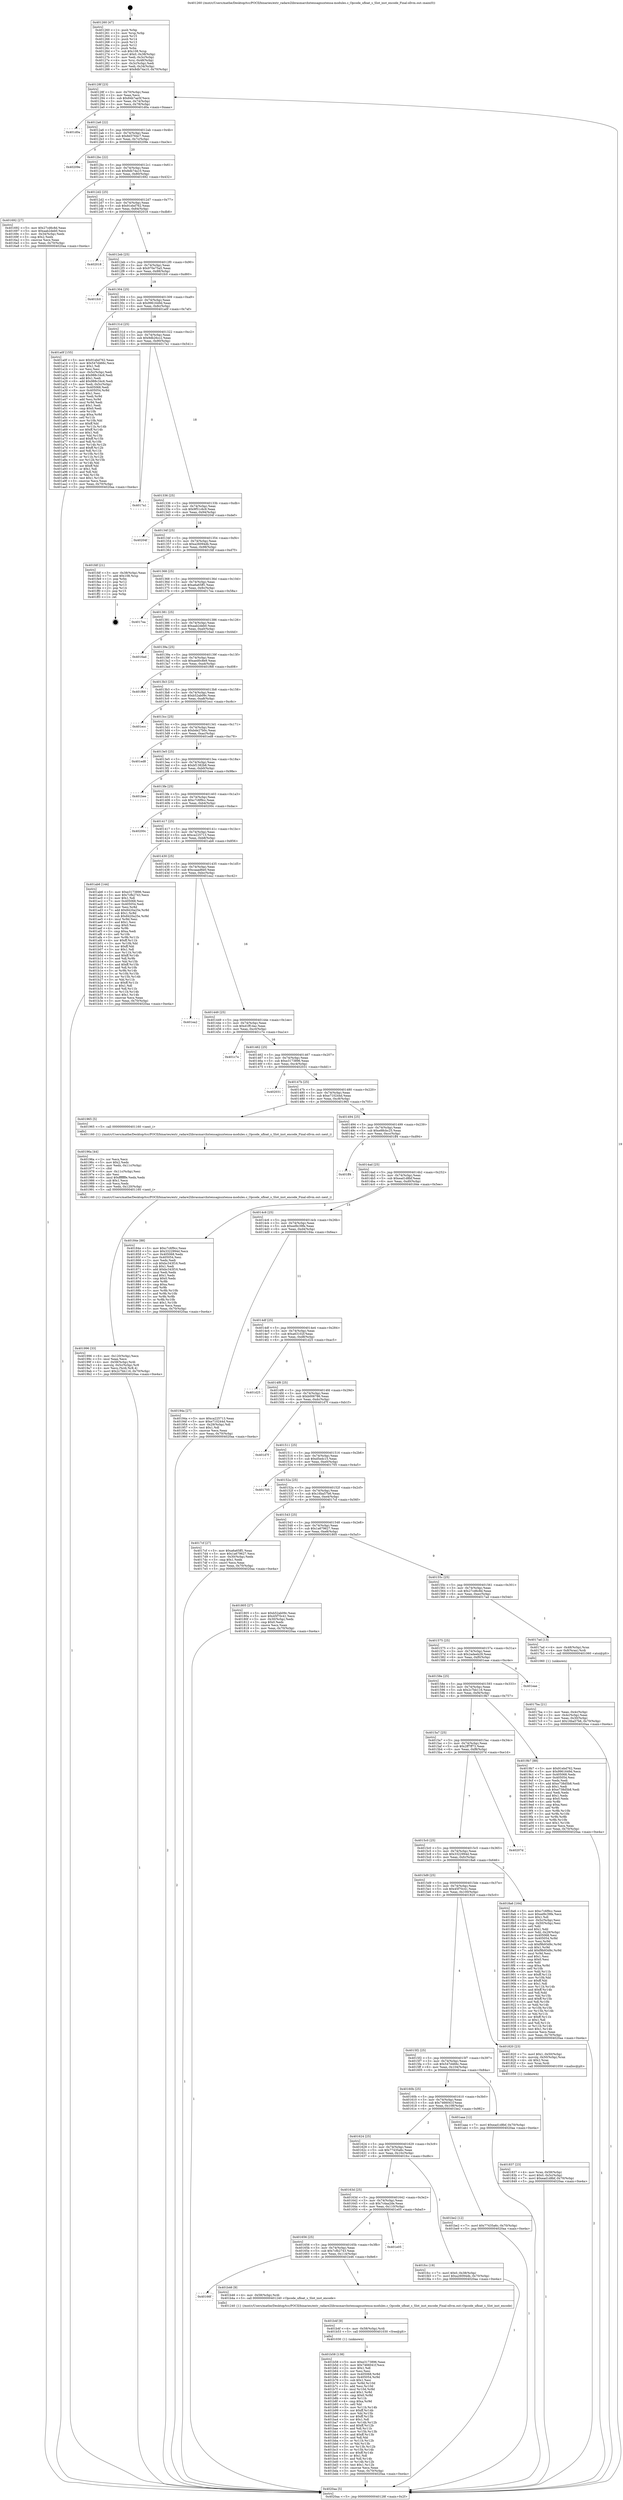 digraph "0x401260" {
  label = "0x401260 (/mnt/c/Users/mathe/Desktop/tcc/POCII/binaries/extr_radare2librasmarchxtensagnuxtensa-modules.c_Opcode_ufloat_s_Slot_inst_encode_Final-ollvm.out::main(0))"
  labelloc = "t"
  node[shape=record]

  Entry [label="",width=0.3,height=0.3,shape=circle,fillcolor=black,style=filled]
  "0x40128f" [label="{
     0x40128f [23]\l
     | [instrs]\l
     &nbsp;&nbsp;0x40128f \<+3\>: mov -0x70(%rbp),%eax\l
     &nbsp;&nbsp;0x401292 \<+2\>: mov %eax,%ecx\l
     &nbsp;&nbsp;0x401294 \<+6\>: sub $0x84b7ae5f,%ecx\l
     &nbsp;&nbsp;0x40129a \<+3\>: mov %eax,-0x74(%rbp)\l
     &nbsp;&nbsp;0x40129d \<+3\>: mov %ecx,-0x78(%rbp)\l
     &nbsp;&nbsp;0x4012a0 \<+6\>: je 0000000000401d0a \<main+0xaaa\>\l
  }"]
  "0x401d0a" [label="{
     0x401d0a\l
  }", style=dashed]
  "0x4012a6" [label="{
     0x4012a6 [22]\l
     | [instrs]\l
     &nbsp;&nbsp;0x4012a6 \<+5\>: jmp 00000000004012ab \<main+0x4b\>\l
     &nbsp;&nbsp;0x4012ab \<+3\>: mov -0x74(%rbp),%eax\l
     &nbsp;&nbsp;0x4012ae \<+5\>: sub $0x8d3764c7,%eax\l
     &nbsp;&nbsp;0x4012b3 \<+3\>: mov %eax,-0x7c(%rbp)\l
     &nbsp;&nbsp;0x4012b6 \<+6\>: je 000000000040209e \<main+0xe3e\>\l
  }"]
  Exit [label="",width=0.3,height=0.3,shape=circle,fillcolor=black,style=filled,peripheries=2]
  "0x40209e" [label="{
     0x40209e\l
  }", style=dashed]
  "0x4012bc" [label="{
     0x4012bc [22]\l
     | [instrs]\l
     &nbsp;&nbsp;0x4012bc \<+5\>: jmp 00000000004012c1 \<main+0x61\>\l
     &nbsp;&nbsp;0x4012c1 \<+3\>: mov -0x74(%rbp),%eax\l
     &nbsp;&nbsp;0x4012c4 \<+5\>: sub $0x8db74a10,%eax\l
     &nbsp;&nbsp;0x4012c9 \<+3\>: mov %eax,-0x80(%rbp)\l
     &nbsp;&nbsp;0x4012cc \<+6\>: je 0000000000401692 \<main+0x432\>\l
  }"]
  "0x401b58" [label="{
     0x401b58 [138]\l
     | [instrs]\l
     &nbsp;&nbsp;0x401b58 \<+5\>: mov $0xe3173896,%eax\l
     &nbsp;&nbsp;0x401b5d \<+5\>: mov $0x7466041f,%ecx\l
     &nbsp;&nbsp;0x401b62 \<+2\>: mov $0x1,%dl\l
     &nbsp;&nbsp;0x401b64 \<+2\>: xor %esi,%esi\l
     &nbsp;&nbsp;0x401b66 \<+8\>: mov 0x405068,%r8d\l
     &nbsp;&nbsp;0x401b6e \<+8\>: mov 0x405054,%r9d\l
     &nbsp;&nbsp;0x401b76 \<+3\>: sub $0x1,%esi\l
     &nbsp;&nbsp;0x401b79 \<+3\>: mov %r8d,%r10d\l
     &nbsp;&nbsp;0x401b7c \<+3\>: add %esi,%r10d\l
     &nbsp;&nbsp;0x401b7f \<+4\>: imul %r10d,%r8d\l
     &nbsp;&nbsp;0x401b83 \<+4\>: and $0x1,%r8d\l
     &nbsp;&nbsp;0x401b87 \<+4\>: cmp $0x0,%r8d\l
     &nbsp;&nbsp;0x401b8b \<+4\>: sete %r11b\l
     &nbsp;&nbsp;0x401b8f \<+4\>: cmp $0xa,%r9d\l
     &nbsp;&nbsp;0x401b93 \<+3\>: setl %bl\l
     &nbsp;&nbsp;0x401b96 \<+3\>: mov %r11b,%r14b\l
     &nbsp;&nbsp;0x401b99 \<+4\>: xor $0xff,%r14b\l
     &nbsp;&nbsp;0x401b9d \<+3\>: mov %bl,%r15b\l
     &nbsp;&nbsp;0x401ba0 \<+4\>: xor $0xff,%r15b\l
     &nbsp;&nbsp;0x401ba4 \<+3\>: xor $0x1,%dl\l
     &nbsp;&nbsp;0x401ba7 \<+3\>: mov %r14b,%r12b\l
     &nbsp;&nbsp;0x401baa \<+4\>: and $0xff,%r12b\l
     &nbsp;&nbsp;0x401bae \<+3\>: and %dl,%r11b\l
     &nbsp;&nbsp;0x401bb1 \<+3\>: mov %r15b,%r13b\l
     &nbsp;&nbsp;0x401bb4 \<+4\>: and $0xff,%r13b\l
     &nbsp;&nbsp;0x401bb8 \<+2\>: and %dl,%bl\l
     &nbsp;&nbsp;0x401bba \<+3\>: or %r11b,%r12b\l
     &nbsp;&nbsp;0x401bbd \<+3\>: or %bl,%r13b\l
     &nbsp;&nbsp;0x401bc0 \<+3\>: xor %r13b,%r12b\l
     &nbsp;&nbsp;0x401bc3 \<+3\>: or %r15b,%r14b\l
     &nbsp;&nbsp;0x401bc6 \<+4\>: xor $0xff,%r14b\l
     &nbsp;&nbsp;0x401bca \<+3\>: or $0x1,%dl\l
     &nbsp;&nbsp;0x401bcd \<+3\>: and %dl,%r14b\l
     &nbsp;&nbsp;0x401bd0 \<+3\>: or %r14b,%r12b\l
     &nbsp;&nbsp;0x401bd3 \<+4\>: test $0x1,%r12b\l
     &nbsp;&nbsp;0x401bd7 \<+3\>: cmovne %ecx,%eax\l
     &nbsp;&nbsp;0x401bda \<+3\>: mov %eax,-0x70(%rbp)\l
     &nbsp;&nbsp;0x401bdd \<+5\>: jmp 00000000004020aa \<main+0xe4a\>\l
  }"]
  "0x401692" [label="{
     0x401692 [27]\l
     | [instrs]\l
     &nbsp;&nbsp;0x401692 \<+5\>: mov $0x27cd6c8d,%eax\l
     &nbsp;&nbsp;0x401697 \<+5\>: mov $0xaab2deb0,%ecx\l
     &nbsp;&nbsp;0x40169c \<+3\>: mov -0x34(%rbp),%edx\l
     &nbsp;&nbsp;0x40169f \<+3\>: cmp $0x2,%edx\l
     &nbsp;&nbsp;0x4016a2 \<+3\>: cmovne %ecx,%eax\l
     &nbsp;&nbsp;0x4016a5 \<+3\>: mov %eax,-0x70(%rbp)\l
     &nbsp;&nbsp;0x4016a8 \<+5\>: jmp 00000000004020aa \<main+0xe4a\>\l
  }"]
  "0x4012d2" [label="{
     0x4012d2 [25]\l
     | [instrs]\l
     &nbsp;&nbsp;0x4012d2 \<+5\>: jmp 00000000004012d7 \<main+0x77\>\l
     &nbsp;&nbsp;0x4012d7 \<+3\>: mov -0x74(%rbp),%eax\l
     &nbsp;&nbsp;0x4012da \<+5\>: sub $0x91ebd762,%eax\l
     &nbsp;&nbsp;0x4012df \<+6\>: mov %eax,-0x84(%rbp)\l
     &nbsp;&nbsp;0x4012e5 \<+6\>: je 0000000000402018 \<main+0xdb8\>\l
  }"]
  "0x4020aa" [label="{
     0x4020aa [5]\l
     | [instrs]\l
     &nbsp;&nbsp;0x4020aa \<+5\>: jmp 000000000040128f \<main+0x2f\>\l
  }"]
  "0x401260" [label="{
     0x401260 [47]\l
     | [instrs]\l
     &nbsp;&nbsp;0x401260 \<+1\>: push %rbp\l
     &nbsp;&nbsp;0x401261 \<+3\>: mov %rsp,%rbp\l
     &nbsp;&nbsp;0x401264 \<+2\>: push %r15\l
     &nbsp;&nbsp;0x401266 \<+2\>: push %r14\l
     &nbsp;&nbsp;0x401268 \<+2\>: push %r13\l
     &nbsp;&nbsp;0x40126a \<+2\>: push %r12\l
     &nbsp;&nbsp;0x40126c \<+1\>: push %rbx\l
     &nbsp;&nbsp;0x40126d \<+7\>: sub $0x108,%rsp\l
     &nbsp;&nbsp;0x401274 \<+7\>: movl $0x0,-0x38(%rbp)\l
     &nbsp;&nbsp;0x40127b \<+3\>: mov %edi,-0x3c(%rbp)\l
     &nbsp;&nbsp;0x40127e \<+4\>: mov %rsi,-0x48(%rbp)\l
     &nbsp;&nbsp;0x401282 \<+3\>: mov -0x3c(%rbp),%edi\l
     &nbsp;&nbsp;0x401285 \<+3\>: mov %edi,-0x34(%rbp)\l
     &nbsp;&nbsp;0x401288 \<+7\>: movl $0x8db74a10,-0x70(%rbp)\l
  }"]
  "0x401b4f" [label="{
     0x401b4f [9]\l
     | [instrs]\l
     &nbsp;&nbsp;0x401b4f \<+4\>: mov -0x58(%rbp),%rdi\l
     &nbsp;&nbsp;0x401b53 \<+5\>: call 0000000000401030 \<free@plt\>\l
     | [calls]\l
     &nbsp;&nbsp;0x401030 \{1\} (unknown)\l
  }"]
  "0x402018" [label="{
     0x402018\l
  }", style=dashed]
  "0x4012eb" [label="{
     0x4012eb [25]\l
     | [instrs]\l
     &nbsp;&nbsp;0x4012eb \<+5\>: jmp 00000000004012f0 \<main+0x90\>\l
     &nbsp;&nbsp;0x4012f0 \<+3\>: mov -0x74(%rbp),%eax\l
     &nbsp;&nbsp;0x4012f3 \<+5\>: sub $0x970e75a5,%eax\l
     &nbsp;&nbsp;0x4012f8 \<+6\>: mov %eax,-0x88(%rbp)\l
     &nbsp;&nbsp;0x4012fe \<+6\>: je 0000000000401fc0 \<main+0xd60\>\l
  }"]
  "0x40166f" [label="{
     0x40166f\l
  }", style=dashed]
  "0x401fc0" [label="{
     0x401fc0\l
  }", style=dashed]
  "0x401304" [label="{
     0x401304 [25]\l
     | [instrs]\l
     &nbsp;&nbsp;0x401304 \<+5\>: jmp 0000000000401309 \<main+0xa9\>\l
     &nbsp;&nbsp;0x401309 \<+3\>: mov -0x74(%rbp),%eax\l
     &nbsp;&nbsp;0x40130c \<+5\>: sub $0x9961649d,%eax\l
     &nbsp;&nbsp;0x401311 \<+6\>: mov %eax,-0x8c(%rbp)\l
     &nbsp;&nbsp;0x401317 \<+6\>: je 0000000000401a0f \<main+0x7af\>\l
  }"]
  "0x401b46" [label="{
     0x401b46 [9]\l
     | [instrs]\l
     &nbsp;&nbsp;0x401b46 \<+4\>: mov -0x58(%rbp),%rdi\l
     &nbsp;&nbsp;0x401b4a \<+5\>: call 0000000000401240 \<Opcode_ufloat_s_Slot_inst_encode\>\l
     | [calls]\l
     &nbsp;&nbsp;0x401240 \{1\} (/mnt/c/Users/mathe/Desktop/tcc/POCII/binaries/extr_radare2librasmarchxtensagnuxtensa-modules.c_Opcode_ufloat_s_Slot_inst_encode_Final-ollvm.out::Opcode_ufloat_s_Slot_inst_encode)\l
  }"]
  "0x401a0f" [label="{
     0x401a0f [155]\l
     | [instrs]\l
     &nbsp;&nbsp;0x401a0f \<+5\>: mov $0x91ebd762,%eax\l
     &nbsp;&nbsp;0x401a14 \<+5\>: mov $0x547d466c,%ecx\l
     &nbsp;&nbsp;0x401a19 \<+2\>: mov $0x1,%dl\l
     &nbsp;&nbsp;0x401a1b \<+2\>: xor %esi,%esi\l
     &nbsp;&nbsp;0x401a1d \<+3\>: mov -0x5c(%rbp),%edi\l
     &nbsp;&nbsp;0x401a20 \<+6\>: sub $0x988c34c6,%edi\l
     &nbsp;&nbsp;0x401a26 \<+3\>: add $0x1,%edi\l
     &nbsp;&nbsp;0x401a29 \<+6\>: add $0x988c34c6,%edi\l
     &nbsp;&nbsp;0x401a2f \<+3\>: mov %edi,-0x5c(%rbp)\l
     &nbsp;&nbsp;0x401a32 \<+7\>: mov 0x405068,%edi\l
     &nbsp;&nbsp;0x401a39 \<+8\>: mov 0x405054,%r8d\l
     &nbsp;&nbsp;0x401a41 \<+3\>: sub $0x1,%esi\l
     &nbsp;&nbsp;0x401a44 \<+3\>: mov %edi,%r9d\l
     &nbsp;&nbsp;0x401a47 \<+3\>: add %esi,%r9d\l
     &nbsp;&nbsp;0x401a4a \<+4\>: imul %r9d,%edi\l
     &nbsp;&nbsp;0x401a4e \<+3\>: and $0x1,%edi\l
     &nbsp;&nbsp;0x401a51 \<+3\>: cmp $0x0,%edi\l
     &nbsp;&nbsp;0x401a54 \<+4\>: sete %r10b\l
     &nbsp;&nbsp;0x401a58 \<+4\>: cmp $0xa,%r8d\l
     &nbsp;&nbsp;0x401a5c \<+4\>: setl %r11b\l
     &nbsp;&nbsp;0x401a60 \<+3\>: mov %r10b,%bl\l
     &nbsp;&nbsp;0x401a63 \<+3\>: xor $0xff,%bl\l
     &nbsp;&nbsp;0x401a66 \<+3\>: mov %r11b,%r14b\l
     &nbsp;&nbsp;0x401a69 \<+4\>: xor $0xff,%r14b\l
     &nbsp;&nbsp;0x401a6d \<+3\>: xor $0x1,%dl\l
     &nbsp;&nbsp;0x401a70 \<+3\>: mov %bl,%r15b\l
     &nbsp;&nbsp;0x401a73 \<+4\>: and $0xff,%r15b\l
     &nbsp;&nbsp;0x401a77 \<+3\>: and %dl,%r10b\l
     &nbsp;&nbsp;0x401a7a \<+3\>: mov %r14b,%r12b\l
     &nbsp;&nbsp;0x401a7d \<+4\>: and $0xff,%r12b\l
     &nbsp;&nbsp;0x401a81 \<+3\>: and %dl,%r11b\l
     &nbsp;&nbsp;0x401a84 \<+3\>: or %r10b,%r15b\l
     &nbsp;&nbsp;0x401a87 \<+3\>: or %r11b,%r12b\l
     &nbsp;&nbsp;0x401a8a \<+3\>: xor %r12b,%r15b\l
     &nbsp;&nbsp;0x401a8d \<+3\>: or %r14b,%bl\l
     &nbsp;&nbsp;0x401a90 \<+3\>: xor $0xff,%bl\l
     &nbsp;&nbsp;0x401a93 \<+3\>: or $0x1,%dl\l
     &nbsp;&nbsp;0x401a96 \<+2\>: and %dl,%bl\l
     &nbsp;&nbsp;0x401a98 \<+3\>: or %bl,%r15b\l
     &nbsp;&nbsp;0x401a9b \<+4\>: test $0x1,%r15b\l
     &nbsp;&nbsp;0x401a9f \<+3\>: cmovne %ecx,%eax\l
     &nbsp;&nbsp;0x401aa2 \<+3\>: mov %eax,-0x70(%rbp)\l
     &nbsp;&nbsp;0x401aa5 \<+5\>: jmp 00000000004020aa \<main+0xe4a\>\l
  }"]
  "0x40131d" [label="{
     0x40131d [25]\l
     | [instrs]\l
     &nbsp;&nbsp;0x40131d \<+5\>: jmp 0000000000401322 \<main+0xc2\>\l
     &nbsp;&nbsp;0x401322 \<+3\>: mov -0x74(%rbp),%eax\l
     &nbsp;&nbsp;0x401325 \<+5\>: sub $0x9db26cc2,%eax\l
     &nbsp;&nbsp;0x40132a \<+6\>: mov %eax,-0x90(%rbp)\l
     &nbsp;&nbsp;0x401330 \<+6\>: je 00000000004017a1 \<main+0x541\>\l
  }"]
  "0x401656" [label="{
     0x401656 [25]\l
     | [instrs]\l
     &nbsp;&nbsp;0x401656 \<+5\>: jmp 000000000040165b \<main+0x3fb\>\l
     &nbsp;&nbsp;0x40165b \<+3\>: mov -0x74(%rbp),%eax\l
     &nbsp;&nbsp;0x40165e \<+5\>: sub $0x7cfb2743,%eax\l
     &nbsp;&nbsp;0x401663 \<+6\>: mov %eax,-0x114(%rbp)\l
     &nbsp;&nbsp;0x401669 \<+6\>: je 0000000000401b46 \<main+0x8e6\>\l
  }"]
  "0x4017a1" [label="{
     0x4017a1\l
  }", style=dashed]
  "0x401336" [label="{
     0x401336 [25]\l
     | [instrs]\l
     &nbsp;&nbsp;0x401336 \<+5\>: jmp 000000000040133b \<main+0xdb\>\l
     &nbsp;&nbsp;0x40133b \<+3\>: mov -0x74(%rbp),%eax\l
     &nbsp;&nbsp;0x40133e \<+5\>: sub $0x9f51c6c9,%eax\l
     &nbsp;&nbsp;0x401343 \<+6\>: mov %eax,-0x94(%rbp)\l
     &nbsp;&nbsp;0x401349 \<+6\>: je 000000000040204f \<main+0xdef\>\l
  }"]
  "0x401e05" [label="{
     0x401e05\l
  }", style=dashed]
  "0x40204f" [label="{
     0x40204f\l
  }", style=dashed]
  "0x40134f" [label="{
     0x40134f [25]\l
     | [instrs]\l
     &nbsp;&nbsp;0x40134f \<+5\>: jmp 0000000000401354 \<main+0xf4\>\l
     &nbsp;&nbsp;0x401354 \<+3\>: mov -0x74(%rbp),%eax\l
     &nbsp;&nbsp;0x401357 \<+5\>: sub $0xa26094db,%eax\l
     &nbsp;&nbsp;0x40135c \<+6\>: mov %eax,-0x98(%rbp)\l
     &nbsp;&nbsp;0x401362 \<+6\>: je 0000000000401fdf \<main+0xd7f\>\l
  }"]
  "0x40163d" [label="{
     0x40163d [25]\l
     | [instrs]\l
     &nbsp;&nbsp;0x40163d \<+5\>: jmp 0000000000401642 \<main+0x3e2\>\l
     &nbsp;&nbsp;0x401642 \<+3\>: mov -0x74(%rbp),%eax\l
     &nbsp;&nbsp;0x401645 \<+5\>: sub $0x7c4aa2de,%eax\l
     &nbsp;&nbsp;0x40164a \<+6\>: mov %eax,-0x110(%rbp)\l
     &nbsp;&nbsp;0x401650 \<+6\>: je 0000000000401e05 \<main+0xba5\>\l
  }"]
  "0x401fdf" [label="{
     0x401fdf [21]\l
     | [instrs]\l
     &nbsp;&nbsp;0x401fdf \<+3\>: mov -0x38(%rbp),%eax\l
     &nbsp;&nbsp;0x401fe2 \<+7\>: add $0x108,%rsp\l
     &nbsp;&nbsp;0x401fe9 \<+1\>: pop %rbx\l
     &nbsp;&nbsp;0x401fea \<+2\>: pop %r12\l
     &nbsp;&nbsp;0x401fec \<+2\>: pop %r13\l
     &nbsp;&nbsp;0x401fee \<+2\>: pop %r14\l
     &nbsp;&nbsp;0x401ff0 \<+2\>: pop %r15\l
     &nbsp;&nbsp;0x401ff2 \<+1\>: pop %rbp\l
     &nbsp;&nbsp;0x401ff3 \<+1\>: ret\l
  }"]
  "0x401368" [label="{
     0x401368 [25]\l
     | [instrs]\l
     &nbsp;&nbsp;0x401368 \<+5\>: jmp 000000000040136d \<main+0x10d\>\l
     &nbsp;&nbsp;0x40136d \<+3\>: mov -0x74(%rbp),%eax\l
     &nbsp;&nbsp;0x401370 \<+5\>: sub $0xa6a65ff1,%eax\l
     &nbsp;&nbsp;0x401375 \<+6\>: mov %eax,-0x9c(%rbp)\l
     &nbsp;&nbsp;0x40137b \<+6\>: je 00000000004017ea \<main+0x58a\>\l
  }"]
  "0x401fcc" [label="{
     0x401fcc [19]\l
     | [instrs]\l
     &nbsp;&nbsp;0x401fcc \<+7\>: movl $0x0,-0x38(%rbp)\l
     &nbsp;&nbsp;0x401fd3 \<+7\>: movl $0xa26094db,-0x70(%rbp)\l
     &nbsp;&nbsp;0x401fda \<+5\>: jmp 00000000004020aa \<main+0xe4a\>\l
  }"]
  "0x4017ea" [label="{
     0x4017ea\l
  }", style=dashed]
  "0x401381" [label="{
     0x401381 [25]\l
     | [instrs]\l
     &nbsp;&nbsp;0x401381 \<+5\>: jmp 0000000000401386 \<main+0x126\>\l
     &nbsp;&nbsp;0x401386 \<+3\>: mov -0x74(%rbp),%eax\l
     &nbsp;&nbsp;0x401389 \<+5\>: sub $0xaab2deb0,%eax\l
     &nbsp;&nbsp;0x40138e \<+6\>: mov %eax,-0xa0(%rbp)\l
     &nbsp;&nbsp;0x401394 \<+6\>: je 00000000004016ad \<main+0x44d\>\l
  }"]
  "0x401624" [label="{
     0x401624 [25]\l
     | [instrs]\l
     &nbsp;&nbsp;0x401624 \<+5\>: jmp 0000000000401629 \<main+0x3c9\>\l
     &nbsp;&nbsp;0x401629 \<+3\>: mov -0x74(%rbp),%eax\l
     &nbsp;&nbsp;0x40162c \<+5\>: sub $0x77435a6c,%eax\l
     &nbsp;&nbsp;0x401631 \<+6\>: mov %eax,-0x10c(%rbp)\l
     &nbsp;&nbsp;0x401637 \<+6\>: je 0000000000401fcc \<main+0xd6c\>\l
  }"]
  "0x4016ad" [label="{
     0x4016ad\l
  }", style=dashed]
  "0x40139a" [label="{
     0x40139a [25]\l
     | [instrs]\l
     &nbsp;&nbsp;0x40139a \<+5\>: jmp 000000000040139f \<main+0x13f\>\l
     &nbsp;&nbsp;0x40139f \<+3\>: mov -0x74(%rbp),%eax\l
     &nbsp;&nbsp;0x4013a2 \<+5\>: sub $0xaed0c8e9,%eax\l
     &nbsp;&nbsp;0x4013a7 \<+6\>: mov %eax,-0xa4(%rbp)\l
     &nbsp;&nbsp;0x4013ad \<+6\>: je 0000000000401f68 \<main+0xd08\>\l
  }"]
  "0x401be2" [label="{
     0x401be2 [12]\l
     | [instrs]\l
     &nbsp;&nbsp;0x401be2 \<+7\>: movl $0x77435a6c,-0x70(%rbp)\l
     &nbsp;&nbsp;0x401be9 \<+5\>: jmp 00000000004020aa \<main+0xe4a\>\l
  }"]
  "0x401f68" [label="{
     0x401f68\l
  }", style=dashed]
  "0x4013b3" [label="{
     0x4013b3 [25]\l
     | [instrs]\l
     &nbsp;&nbsp;0x4013b3 \<+5\>: jmp 00000000004013b8 \<main+0x158\>\l
     &nbsp;&nbsp;0x4013b8 \<+3\>: mov -0x74(%rbp),%eax\l
     &nbsp;&nbsp;0x4013bb \<+5\>: sub $0xb52ab09c,%eax\l
     &nbsp;&nbsp;0x4013c0 \<+6\>: mov %eax,-0xa8(%rbp)\l
     &nbsp;&nbsp;0x4013c6 \<+6\>: je 0000000000401ecc \<main+0xc6c\>\l
  }"]
  "0x40160b" [label="{
     0x40160b [25]\l
     | [instrs]\l
     &nbsp;&nbsp;0x40160b \<+5\>: jmp 0000000000401610 \<main+0x3b0\>\l
     &nbsp;&nbsp;0x401610 \<+3\>: mov -0x74(%rbp),%eax\l
     &nbsp;&nbsp;0x401613 \<+5\>: sub $0x7466041f,%eax\l
     &nbsp;&nbsp;0x401618 \<+6\>: mov %eax,-0x108(%rbp)\l
     &nbsp;&nbsp;0x40161e \<+6\>: je 0000000000401be2 \<main+0x982\>\l
  }"]
  "0x401ecc" [label="{
     0x401ecc\l
  }", style=dashed]
  "0x4013cc" [label="{
     0x4013cc [25]\l
     | [instrs]\l
     &nbsp;&nbsp;0x4013cc \<+5\>: jmp 00000000004013d1 \<main+0x171\>\l
     &nbsp;&nbsp;0x4013d1 \<+3\>: mov -0x74(%rbp),%eax\l
     &nbsp;&nbsp;0x4013d4 \<+5\>: sub $0xbde27b0c,%eax\l
     &nbsp;&nbsp;0x4013d9 \<+6\>: mov %eax,-0xac(%rbp)\l
     &nbsp;&nbsp;0x4013df \<+6\>: je 0000000000401ed8 \<main+0xc78\>\l
  }"]
  "0x401aaa" [label="{
     0x401aaa [12]\l
     | [instrs]\l
     &nbsp;&nbsp;0x401aaa \<+7\>: movl $0xead1d8bf,-0x70(%rbp)\l
     &nbsp;&nbsp;0x401ab1 \<+5\>: jmp 00000000004020aa \<main+0xe4a\>\l
  }"]
  "0x401ed8" [label="{
     0x401ed8\l
  }", style=dashed]
  "0x4013e5" [label="{
     0x4013e5 [25]\l
     | [instrs]\l
     &nbsp;&nbsp;0x4013e5 \<+5\>: jmp 00000000004013ea \<main+0x18a\>\l
     &nbsp;&nbsp;0x4013ea \<+3\>: mov -0x74(%rbp),%eax\l
     &nbsp;&nbsp;0x4013ed \<+5\>: sub $0xbf1382b8,%eax\l
     &nbsp;&nbsp;0x4013f2 \<+6\>: mov %eax,-0xb0(%rbp)\l
     &nbsp;&nbsp;0x4013f8 \<+6\>: je 0000000000401bee \<main+0x98e\>\l
  }"]
  "0x401996" [label="{
     0x401996 [33]\l
     | [instrs]\l
     &nbsp;&nbsp;0x401996 \<+6\>: mov -0x120(%rbp),%ecx\l
     &nbsp;&nbsp;0x40199c \<+3\>: imul %eax,%ecx\l
     &nbsp;&nbsp;0x40199f \<+4\>: mov -0x58(%rbp),%rdi\l
     &nbsp;&nbsp;0x4019a3 \<+4\>: movslq -0x5c(%rbp),%r8\l
     &nbsp;&nbsp;0x4019a7 \<+4\>: mov %ecx,(%rdi,%r8,4)\l
     &nbsp;&nbsp;0x4019ab \<+7\>: movl $0x2c7bb116,-0x70(%rbp)\l
     &nbsp;&nbsp;0x4019b2 \<+5\>: jmp 00000000004020aa \<main+0xe4a\>\l
  }"]
  "0x401bee" [label="{
     0x401bee\l
  }", style=dashed]
  "0x4013fe" [label="{
     0x4013fe [25]\l
     | [instrs]\l
     &nbsp;&nbsp;0x4013fe \<+5\>: jmp 0000000000401403 \<main+0x1a3\>\l
     &nbsp;&nbsp;0x401403 \<+3\>: mov -0x74(%rbp),%eax\l
     &nbsp;&nbsp;0x401406 \<+5\>: sub $0xc7c6f9cc,%eax\l
     &nbsp;&nbsp;0x40140b \<+6\>: mov %eax,-0xb4(%rbp)\l
     &nbsp;&nbsp;0x401411 \<+6\>: je 000000000040200c \<main+0xdac\>\l
  }"]
  "0x40196a" [label="{
     0x40196a [44]\l
     | [instrs]\l
     &nbsp;&nbsp;0x40196a \<+2\>: xor %ecx,%ecx\l
     &nbsp;&nbsp;0x40196c \<+5\>: mov $0x2,%edx\l
     &nbsp;&nbsp;0x401971 \<+6\>: mov %edx,-0x11c(%rbp)\l
     &nbsp;&nbsp;0x401977 \<+1\>: cltd\l
     &nbsp;&nbsp;0x401978 \<+6\>: mov -0x11c(%rbp),%esi\l
     &nbsp;&nbsp;0x40197e \<+2\>: idiv %esi\l
     &nbsp;&nbsp;0x401980 \<+6\>: imul $0xfffffffe,%edx,%edx\l
     &nbsp;&nbsp;0x401986 \<+3\>: sub $0x1,%ecx\l
     &nbsp;&nbsp;0x401989 \<+2\>: sub %ecx,%edx\l
     &nbsp;&nbsp;0x40198b \<+6\>: mov %edx,-0x120(%rbp)\l
     &nbsp;&nbsp;0x401991 \<+5\>: call 0000000000401160 \<next_i\>\l
     | [calls]\l
     &nbsp;&nbsp;0x401160 \{1\} (/mnt/c/Users/mathe/Desktop/tcc/POCII/binaries/extr_radare2librasmarchxtensagnuxtensa-modules.c_Opcode_ufloat_s_Slot_inst_encode_Final-ollvm.out::next_i)\l
  }"]
  "0x40200c" [label="{
     0x40200c\l
  }", style=dashed]
  "0x401417" [label="{
     0x401417 [25]\l
     | [instrs]\l
     &nbsp;&nbsp;0x401417 \<+5\>: jmp 000000000040141c \<main+0x1bc\>\l
     &nbsp;&nbsp;0x40141c \<+3\>: mov -0x74(%rbp),%eax\l
     &nbsp;&nbsp;0x40141f \<+5\>: sub $0xca225713,%eax\l
     &nbsp;&nbsp;0x401424 \<+6\>: mov %eax,-0xb8(%rbp)\l
     &nbsp;&nbsp;0x40142a \<+6\>: je 0000000000401ab6 \<main+0x856\>\l
  }"]
  "0x401837" [label="{
     0x401837 [23]\l
     | [instrs]\l
     &nbsp;&nbsp;0x401837 \<+4\>: mov %rax,-0x58(%rbp)\l
     &nbsp;&nbsp;0x40183b \<+7\>: movl $0x0,-0x5c(%rbp)\l
     &nbsp;&nbsp;0x401842 \<+7\>: movl $0xead1d8bf,-0x70(%rbp)\l
     &nbsp;&nbsp;0x401849 \<+5\>: jmp 00000000004020aa \<main+0xe4a\>\l
  }"]
  "0x401ab6" [label="{
     0x401ab6 [144]\l
     | [instrs]\l
     &nbsp;&nbsp;0x401ab6 \<+5\>: mov $0xe3173896,%eax\l
     &nbsp;&nbsp;0x401abb \<+5\>: mov $0x7cfb2743,%ecx\l
     &nbsp;&nbsp;0x401ac0 \<+2\>: mov $0x1,%dl\l
     &nbsp;&nbsp;0x401ac2 \<+7\>: mov 0x405068,%esi\l
     &nbsp;&nbsp;0x401ac9 \<+7\>: mov 0x405054,%edi\l
     &nbsp;&nbsp;0x401ad0 \<+3\>: mov %esi,%r8d\l
     &nbsp;&nbsp;0x401ad3 \<+7\>: add $0x8420a25e,%r8d\l
     &nbsp;&nbsp;0x401ada \<+4\>: sub $0x1,%r8d\l
     &nbsp;&nbsp;0x401ade \<+7\>: sub $0x8420a25e,%r8d\l
     &nbsp;&nbsp;0x401ae5 \<+4\>: imul %r8d,%esi\l
     &nbsp;&nbsp;0x401ae9 \<+3\>: and $0x1,%esi\l
     &nbsp;&nbsp;0x401aec \<+3\>: cmp $0x0,%esi\l
     &nbsp;&nbsp;0x401aef \<+4\>: sete %r9b\l
     &nbsp;&nbsp;0x401af3 \<+3\>: cmp $0xa,%edi\l
     &nbsp;&nbsp;0x401af6 \<+4\>: setl %r10b\l
     &nbsp;&nbsp;0x401afa \<+3\>: mov %r9b,%r11b\l
     &nbsp;&nbsp;0x401afd \<+4\>: xor $0xff,%r11b\l
     &nbsp;&nbsp;0x401b01 \<+3\>: mov %r10b,%bl\l
     &nbsp;&nbsp;0x401b04 \<+3\>: xor $0xff,%bl\l
     &nbsp;&nbsp;0x401b07 \<+3\>: xor $0x1,%dl\l
     &nbsp;&nbsp;0x401b0a \<+3\>: mov %r11b,%r14b\l
     &nbsp;&nbsp;0x401b0d \<+4\>: and $0xff,%r14b\l
     &nbsp;&nbsp;0x401b11 \<+3\>: and %dl,%r9b\l
     &nbsp;&nbsp;0x401b14 \<+3\>: mov %bl,%r15b\l
     &nbsp;&nbsp;0x401b17 \<+4\>: and $0xff,%r15b\l
     &nbsp;&nbsp;0x401b1b \<+3\>: and %dl,%r10b\l
     &nbsp;&nbsp;0x401b1e \<+3\>: or %r9b,%r14b\l
     &nbsp;&nbsp;0x401b21 \<+3\>: or %r10b,%r15b\l
     &nbsp;&nbsp;0x401b24 \<+3\>: xor %r15b,%r14b\l
     &nbsp;&nbsp;0x401b27 \<+3\>: or %bl,%r11b\l
     &nbsp;&nbsp;0x401b2a \<+4\>: xor $0xff,%r11b\l
     &nbsp;&nbsp;0x401b2e \<+3\>: or $0x1,%dl\l
     &nbsp;&nbsp;0x401b31 \<+3\>: and %dl,%r11b\l
     &nbsp;&nbsp;0x401b34 \<+3\>: or %r11b,%r14b\l
     &nbsp;&nbsp;0x401b37 \<+4\>: test $0x1,%r14b\l
     &nbsp;&nbsp;0x401b3b \<+3\>: cmovne %ecx,%eax\l
     &nbsp;&nbsp;0x401b3e \<+3\>: mov %eax,-0x70(%rbp)\l
     &nbsp;&nbsp;0x401b41 \<+5\>: jmp 00000000004020aa \<main+0xe4a\>\l
  }"]
  "0x401430" [label="{
     0x401430 [25]\l
     | [instrs]\l
     &nbsp;&nbsp;0x401430 \<+5\>: jmp 0000000000401435 \<main+0x1d5\>\l
     &nbsp;&nbsp;0x401435 \<+3\>: mov -0x74(%rbp),%eax\l
     &nbsp;&nbsp;0x401438 \<+5\>: sub $0xcaaad6e0,%eax\l
     &nbsp;&nbsp;0x40143d \<+6\>: mov %eax,-0xbc(%rbp)\l
     &nbsp;&nbsp;0x401443 \<+6\>: je 0000000000401ea2 \<main+0xc42\>\l
  }"]
  "0x4015f2" [label="{
     0x4015f2 [25]\l
     | [instrs]\l
     &nbsp;&nbsp;0x4015f2 \<+5\>: jmp 00000000004015f7 \<main+0x397\>\l
     &nbsp;&nbsp;0x4015f7 \<+3\>: mov -0x74(%rbp),%eax\l
     &nbsp;&nbsp;0x4015fa \<+5\>: sub $0x547d466c,%eax\l
     &nbsp;&nbsp;0x4015ff \<+6\>: mov %eax,-0x104(%rbp)\l
     &nbsp;&nbsp;0x401605 \<+6\>: je 0000000000401aaa \<main+0x84a\>\l
  }"]
  "0x401ea2" [label="{
     0x401ea2\l
  }", style=dashed]
  "0x401449" [label="{
     0x401449 [25]\l
     | [instrs]\l
     &nbsp;&nbsp;0x401449 \<+5\>: jmp 000000000040144e \<main+0x1ee\>\l
     &nbsp;&nbsp;0x40144e \<+3\>: mov -0x74(%rbp),%eax\l
     &nbsp;&nbsp;0x401451 \<+5\>: sub $0xd1ff14ac,%eax\l
     &nbsp;&nbsp;0x401456 \<+6\>: mov %eax,-0xc0(%rbp)\l
     &nbsp;&nbsp;0x40145c \<+6\>: je 0000000000401c7e \<main+0xa1e\>\l
  }"]
  "0x401820" [label="{
     0x401820 [23]\l
     | [instrs]\l
     &nbsp;&nbsp;0x401820 \<+7\>: movl $0x1,-0x50(%rbp)\l
     &nbsp;&nbsp;0x401827 \<+4\>: movslq -0x50(%rbp),%rax\l
     &nbsp;&nbsp;0x40182b \<+4\>: shl $0x2,%rax\l
     &nbsp;&nbsp;0x40182f \<+3\>: mov %rax,%rdi\l
     &nbsp;&nbsp;0x401832 \<+5\>: call 0000000000401050 \<malloc@plt\>\l
     | [calls]\l
     &nbsp;&nbsp;0x401050 \{1\} (unknown)\l
  }"]
  "0x401c7e" [label="{
     0x401c7e\l
  }", style=dashed]
  "0x401462" [label="{
     0x401462 [25]\l
     | [instrs]\l
     &nbsp;&nbsp;0x401462 \<+5\>: jmp 0000000000401467 \<main+0x207\>\l
     &nbsp;&nbsp;0x401467 \<+3\>: mov -0x74(%rbp),%eax\l
     &nbsp;&nbsp;0x40146a \<+5\>: sub $0xe3173896,%eax\l
     &nbsp;&nbsp;0x40146f \<+6\>: mov %eax,-0xc4(%rbp)\l
     &nbsp;&nbsp;0x401475 \<+6\>: je 0000000000402031 \<main+0xdd1\>\l
  }"]
  "0x4015d9" [label="{
     0x4015d9 [25]\l
     | [instrs]\l
     &nbsp;&nbsp;0x4015d9 \<+5\>: jmp 00000000004015de \<main+0x37e\>\l
     &nbsp;&nbsp;0x4015de \<+3\>: mov -0x74(%rbp),%eax\l
     &nbsp;&nbsp;0x4015e1 \<+5\>: sub $0x45f70c41,%eax\l
     &nbsp;&nbsp;0x4015e6 \<+6\>: mov %eax,-0x100(%rbp)\l
     &nbsp;&nbsp;0x4015ec \<+6\>: je 0000000000401820 \<main+0x5c0\>\l
  }"]
  "0x402031" [label="{
     0x402031\l
  }", style=dashed]
  "0x40147b" [label="{
     0x40147b [25]\l
     | [instrs]\l
     &nbsp;&nbsp;0x40147b \<+5\>: jmp 0000000000401480 \<main+0x220\>\l
     &nbsp;&nbsp;0x401480 \<+3\>: mov -0x74(%rbp),%eax\l
     &nbsp;&nbsp;0x401483 \<+5\>: sub $0xe710244d,%eax\l
     &nbsp;&nbsp;0x401488 \<+6\>: mov %eax,-0xc8(%rbp)\l
     &nbsp;&nbsp;0x40148e \<+6\>: je 0000000000401965 \<main+0x705\>\l
  }"]
  "0x4018a6" [label="{
     0x4018a6 [164]\l
     | [instrs]\l
     &nbsp;&nbsp;0x4018a6 \<+5\>: mov $0xc7c6f9cc,%eax\l
     &nbsp;&nbsp;0x4018ab \<+5\>: mov $0xed9c39fe,%ecx\l
     &nbsp;&nbsp;0x4018b0 \<+2\>: mov $0x1,%dl\l
     &nbsp;&nbsp;0x4018b2 \<+3\>: mov -0x5c(%rbp),%esi\l
     &nbsp;&nbsp;0x4018b5 \<+3\>: cmp -0x50(%rbp),%esi\l
     &nbsp;&nbsp;0x4018b8 \<+4\>: setl %dil\l
     &nbsp;&nbsp;0x4018bc \<+4\>: and $0x1,%dil\l
     &nbsp;&nbsp;0x4018c0 \<+4\>: mov %dil,-0x29(%rbp)\l
     &nbsp;&nbsp;0x4018c4 \<+7\>: mov 0x405068,%esi\l
     &nbsp;&nbsp;0x4018cb \<+8\>: mov 0x405054,%r8d\l
     &nbsp;&nbsp;0x4018d3 \<+3\>: mov %esi,%r9d\l
     &nbsp;&nbsp;0x4018d6 \<+7\>: sub $0xf9b93d9c,%r9d\l
     &nbsp;&nbsp;0x4018dd \<+4\>: sub $0x1,%r9d\l
     &nbsp;&nbsp;0x4018e1 \<+7\>: add $0xf9b93d9c,%r9d\l
     &nbsp;&nbsp;0x4018e8 \<+4\>: imul %r9d,%esi\l
     &nbsp;&nbsp;0x4018ec \<+3\>: and $0x1,%esi\l
     &nbsp;&nbsp;0x4018ef \<+3\>: cmp $0x0,%esi\l
     &nbsp;&nbsp;0x4018f2 \<+4\>: sete %dil\l
     &nbsp;&nbsp;0x4018f6 \<+4\>: cmp $0xa,%r8d\l
     &nbsp;&nbsp;0x4018fa \<+4\>: setl %r10b\l
     &nbsp;&nbsp;0x4018fe \<+3\>: mov %dil,%r11b\l
     &nbsp;&nbsp;0x401901 \<+4\>: xor $0xff,%r11b\l
     &nbsp;&nbsp;0x401905 \<+3\>: mov %r10b,%bl\l
     &nbsp;&nbsp;0x401908 \<+3\>: xor $0xff,%bl\l
     &nbsp;&nbsp;0x40190b \<+3\>: xor $0x1,%dl\l
     &nbsp;&nbsp;0x40190e \<+3\>: mov %r11b,%r14b\l
     &nbsp;&nbsp;0x401911 \<+4\>: and $0xff,%r14b\l
     &nbsp;&nbsp;0x401915 \<+3\>: and %dl,%dil\l
     &nbsp;&nbsp;0x401918 \<+3\>: mov %bl,%r15b\l
     &nbsp;&nbsp;0x40191b \<+4\>: and $0xff,%r15b\l
     &nbsp;&nbsp;0x40191f \<+3\>: and %dl,%r10b\l
     &nbsp;&nbsp;0x401922 \<+3\>: or %dil,%r14b\l
     &nbsp;&nbsp;0x401925 \<+3\>: or %r10b,%r15b\l
     &nbsp;&nbsp;0x401928 \<+3\>: xor %r15b,%r14b\l
     &nbsp;&nbsp;0x40192b \<+3\>: or %bl,%r11b\l
     &nbsp;&nbsp;0x40192e \<+4\>: xor $0xff,%r11b\l
     &nbsp;&nbsp;0x401932 \<+3\>: or $0x1,%dl\l
     &nbsp;&nbsp;0x401935 \<+3\>: and %dl,%r11b\l
     &nbsp;&nbsp;0x401938 \<+3\>: or %r11b,%r14b\l
     &nbsp;&nbsp;0x40193b \<+4\>: test $0x1,%r14b\l
     &nbsp;&nbsp;0x40193f \<+3\>: cmovne %ecx,%eax\l
     &nbsp;&nbsp;0x401942 \<+3\>: mov %eax,-0x70(%rbp)\l
     &nbsp;&nbsp;0x401945 \<+5\>: jmp 00000000004020aa \<main+0xe4a\>\l
  }"]
  "0x401965" [label="{
     0x401965 [5]\l
     | [instrs]\l
     &nbsp;&nbsp;0x401965 \<+5\>: call 0000000000401160 \<next_i\>\l
     | [calls]\l
     &nbsp;&nbsp;0x401160 \{1\} (/mnt/c/Users/mathe/Desktop/tcc/POCII/binaries/extr_radare2librasmarchxtensagnuxtensa-modules.c_Opcode_ufloat_s_Slot_inst_encode_Final-ollvm.out::next_i)\l
  }"]
  "0x401494" [label="{
     0x401494 [25]\l
     | [instrs]\l
     &nbsp;&nbsp;0x401494 \<+5\>: jmp 0000000000401499 \<main+0x239\>\l
     &nbsp;&nbsp;0x401499 \<+3\>: mov -0x74(%rbp),%eax\l
     &nbsp;&nbsp;0x40149c \<+5\>: sub $0xe88cbc25,%eax\l
     &nbsp;&nbsp;0x4014a1 \<+6\>: mov %eax,-0xcc(%rbp)\l
     &nbsp;&nbsp;0x4014a7 \<+6\>: je 0000000000401ff4 \<main+0xd94\>\l
  }"]
  "0x4015c0" [label="{
     0x4015c0 [25]\l
     | [instrs]\l
     &nbsp;&nbsp;0x4015c0 \<+5\>: jmp 00000000004015c5 \<main+0x365\>\l
     &nbsp;&nbsp;0x4015c5 \<+3\>: mov -0x74(%rbp),%eax\l
     &nbsp;&nbsp;0x4015c8 \<+5\>: sub $0x3322994d,%eax\l
     &nbsp;&nbsp;0x4015cd \<+6\>: mov %eax,-0xfc(%rbp)\l
     &nbsp;&nbsp;0x4015d3 \<+6\>: je 00000000004018a6 \<main+0x646\>\l
  }"]
  "0x401ff4" [label="{
     0x401ff4\l
  }", style=dashed]
  "0x4014ad" [label="{
     0x4014ad [25]\l
     | [instrs]\l
     &nbsp;&nbsp;0x4014ad \<+5\>: jmp 00000000004014b2 \<main+0x252\>\l
     &nbsp;&nbsp;0x4014b2 \<+3\>: mov -0x74(%rbp),%eax\l
     &nbsp;&nbsp;0x4014b5 \<+5\>: sub $0xead1d8bf,%eax\l
     &nbsp;&nbsp;0x4014ba \<+6\>: mov %eax,-0xd0(%rbp)\l
     &nbsp;&nbsp;0x4014c0 \<+6\>: je 000000000040184e \<main+0x5ee\>\l
  }"]
  "0x40207d" [label="{
     0x40207d\l
  }", style=dashed]
  "0x40184e" [label="{
     0x40184e [88]\l
     | [instrs]\l
     &nbsp;&nbsp;0x40184e \<+5\>: mov $0xc7c6f9cc,%eax\l
     &nbsp;&nbsp;0x401853 \<+5\>: mov $0x3322994d,%ecx\l
     &nbsp;&nbsp;0x401858 \<+7\>: mov 0x405068,%edx\l
     &nbsp;&nbsp;0x40185f \<+7\>: mov 0x405054,%esi\l
     &nbsp;&nbsp;0x401866 \<+2\>: mov %edx,%edi\l
     &nbsp;&nbsp;0x401868 \<+6\>: sub $0xbc343f16,%edi\l
     &nbsp;&nbsp;0x40186e \<+3\>: sub $0x1,%edi\l
     &nbsp;&nbsp;0x401871 \<+6\>: add $0xbc343f16,%edi\l
     &nbsp;&nbsp;0x401877 \<+3\>: imul %edi,%edx\l
     &nbsp;&nbsp;0x40187a \<+3\>: and $0x1,%edx\l
     &nbsp;&nbsp;0x40187d \<+3\>: cmp $0x0,%edx\l
     &nbsp;&nbsp;0x401880 \<+4\>: sete %r8b\l
     &nbsp;&nbsp;0x401884 \<+3\>: cmp $0xa,%esi\l
     &nbsp;&nbsp;0x401887 \<+4\>: setl %r9b\l
     &nbsp;&nbsp;0x40188b \<+3\>: mov %r8b,%r10b\l
     &nbsp;&nbsp;0x40188e \<+3\>: and %r9b,%r10b\l
     &nbsp;&nbsp;0x401891 \<+3\>: xor %r9b,%r8b\l
     &nbsp;&nbsp;0x401894 \<+3\>: or %r8b,%r10b\l
     &nbsp;&nbsp;0x401897 \<+4\>: test $0x1,%r10b\l
     &nbsp;&nbsp;0x40189b \<+3\>: cmovne %ecx,%eax\l
     &nbsp;&nbsp;0x40189e \<+3\>: mov %eax,-0x70(%rbp)\l
     &nbsp;&nbsp;0x4018a1 \<+5\>: jmp 00000000004020aa \<main+0xe4a\>\l
  }"]
  "0x4014c6" [label="{
     0x4014c6 [25]\l
     | [instrs]\l
     &nbsp;&nbsp;0x4014c6 \<+5\>: jmp 00000000004014cb \<main+0x26b\>\l
     &nbsp;&nbsp;0x4014cb \<+3\>: mov -0x74(%rbp),%eax\l
     &nbsp;&nbsp;0x4014ce \<+5\>: sub $0xed9c39fe,%eax\l
     &nbsp;&nbsp;0x4014d3 \<+6\>: mov %eax,-0xd4(%rbp)\l
     &nbsp;&nbsp;0x4014d9 \<+6\>: je 000000000040194a \<main+0x6ea\>\l
  }"]
  "0x4015a7" [label="{
     0x4015a7 [25]\l
     | [instrs]\l
     &nbsp;&nbsp;0x4015a7 \<+5\>: jmp 00000000004015ac \<main+0x34c\>\l
     &nbsp;&nbsp;0x4015ac \<+3\>: mov -0x74(%rbp),%eax\l
     &nbsp;&nbsp;0x4015af \<+5\>: sub $0x2ff7ff73,%eax\l
     &nbsp;&nbsp;0x4015b4 \<+6\>: mov %eax,-0xf8(%rbp)\l
     &nbsp;&nbsp;0x4015ba \<+6\>: je 000000000040207d \<main+0xe1d\>\l
  }"]
  "0x40194a" [label="{
     0x40194a [27]\l
     | [instrs]\l
     &nbsp;&nbsp;0x40194a \<+5\>: mov $0xca225713,%eax\l
     &nbsp;&nbsp;0x40194f \<+5\>: mov $0xe710244d,%ecx\l
     &nbsp;&nbsp;0x401954 \<+3\>: mov -0x29(%rbp),%dl\l
     &nbsp;&nbsp;0x401957 \<+3\>: test $0x1,%dl\l
     &nbsp;&nbsp;0x40195a \<+3\>: cmovne %ecx,%eax\l
     &nbsp;&nbsp;0x40195d \<+3\>: mov %eax,-0x70(%rbp)\l
     &nbsp;&nbsp;0x401960 \<+5\>: jmp 00000000004020aa \<main+0xe4a\>\l
  }"]
  "0x4014df" [label="{
     0x4014df [25]\l
     | [instrs]\l
     &nbsp;&nbsp;0x4014df \<+5\>: jmp 00000000004014e4 \<main+0x284\>\l
     &nbsp;&nbsp;0x4014e4 \<+3\>: mov -0x74(%rbp),%eax\l
     &nbsp;&nbsp;0x4014e7 \<+5\>: sub $0xa63102f,%eax\l
     &nbsp;&nbsp;0x4014ec \<+6\>: mov %eax,-0xd8(%rbp)\l
     &nbsp;&nbsp;0x4014f2 \<+6\>: je 0000000000401d25 \<main+0xac5\>\l
  }"]
  "0x4019b7" [label="{
     0x4019b7 [88]\l
     | [instrs]\l
     &nbsp;&nbsp;0x4019b7 \<+5\>: mov $0x91ebd762,%eax\l
     &nbsp;&nbsp;0x4019bc \<+5\>: mov $0x9961649d,%ecx\l
     &nbsp;&nbsp;0x4019c1 \<+7\>: mov 0x405068,%edx\l
     &nbsp;&nbsp;0x4019c8 \<+7\>: mov 0x405054,%esi\l
     &nbsp;&nbsp;0x4019cf \<+2\>: mov %edx,%edi\l
     &nbsp;&nbsp;0x4019d1 \<+6\>: add $0xe738d5b8,%edi\l
     &nbsp;&nbsp;0x4019d7 \<+3\>: sub $0x1,%edi\l
     &nbsp;&nbsp;0x4019da \<+6\>: sub $0xe738d5b8,%edi\l
     &nbsp;&nbsp;0x4019e0 \<+3\>: imul %edi,%edx\l
     &nbsp;&nbsp;0x4019e3 \<+3\>: and $0x1,%edx\l
     &nbsp;&nbsp;0x4019e6 \<+3\>: cmp $0x0,%edx\l
     &nbsp;&nbsp;0x4019e9 \<+4\>: sete %r8b\l
     &nbsp;&nbsp;0x4019ed \<+3\>: cmp $0xa,%esi\l
     &nbsp;&nbsp;0x4019f0 \<+4\>: setl %r9b\l
     &nbsp;&nbsp;0x4019f4 \<+3\>: mov %r8b,%r10b\l
     &nbsp;&nbsp;0x4019f7 \<+3\>: and %r9b,%r10b\l
     &nbsp;&nbsp;0x4019fa \<+3\>: xor %r9b,%r8b\l
     &nbsp;&nbsp;0x4019fd \<+3\>: or %r8b,%r10b\l
     &nbsp;&nbsp;0x401a00 \<+4\>: test $0x1,%r10b\l
     &nbsp;&nbsp;0x401a04 \<+3\>: cmovne %ecx,%eax\l
     &nbsp;&nbsp;0x401a07 \<+3\>: mov %eax,-0x70(%rbp)\l
     &nbsp;&nbsp;0x401a0a \<+5\>: jmp 00000000004020aa \<main+0xe4a\>\l
  }"]
  "0x401d25" [label="{
     0x401d25\l
  }", style=dashed]
  "0x4014f8" [label="{
     0x4014f8 [25]\l
     | [instrs]\l
     &nbsp;&nbsp;0x4014f8 \<+5\>: jmp 00000000004014fd \<main+0x29d\>\l
     &nbsp;&nbsp;0x4014fd \<+3\>: mov -0x74(%rbp),%eax\l
     &nbsp;&nbsp;0x401500 \<+5\>: sub $0xb006786,%eax\l
     &nbsp;&nbsp;0x401505 \<+6\>: mov %eax,-0xdc(%rbp)\l
     &nbsp;&nbsp;0x40150b \<+6\>: je 0000000000401d7f \<main+0xb1f\>\l
  }"]
  "0x40158e" [label="{
     0x40158e [25]\l
     | [instrs]\l
     &nbsp;&nbsp;0x40158e \<+5\>: jmp 0000000000401593 \<main+0x333\>\l
     &nbsp;&nbsp;0x401593 \<+3\>: mov -0x74(%rbp),%eax\l
     &nbsp;&nbsp;0x401596 \<+5\>: sub $0x2c7bb116,%eax\l
     &nbsp;&nbsp;0x40159b \<+6\>: mov %eax,-0xf4(%rbp)\l
     &nbsp;&nbsp;0x4015a1 \<+6\>: je 00000000004019b7 \<main+0x757\>\l
  }"]
  "0x401d7f" [label="{
     0x401d7f\l
  }", style=dashed]
  "0x401511" [label="{
     0x401511 [25]\l
     | [instrs]\l
     &nbsp;&nbsp;0x401511 \<+5\>: jmp 0000000000401516 \<main+0x2b6\>\l
     &nbsp;&nbsp;0x401516 \<+3\>: mov -0x74(%rbp),%eax\l
     &nbsp;&nbsp;0x401519 \<+5\>: sub $0xd5edc15,%eax\l
     &nbsp;&nbsp;0x40151e \<+6\>: mov %eax,-0xe0(%rbp)\l
     &nbsp;&nbsp;0x401524 \<+6\>: je 0000000000401705 \<main+0x4a5\>\l
  }"]
  "0x401eae" [label="{
     0x401eae\l
  }", style=dashed]
  "0x401705" [label="{
     0x401705\l
  }", style=dashed]
  "0x40152a" [label="{
     0x40152a [25]\l
     | [instrs]\l
     &nbsp;&nbsp;0x40152a \<+5\>: jmp 000000000040152f \<main+0x2cf\>\l
     &nbsp;&nbsp;0x40152f \<+3\>: mov -0x74(%rbp),%eax\l
     &nbsp;&nbsp;0x401532 \<+5\>: sub $0x16ba57b6,%eax\l
     &nbsp;&nbsp;0x401537 \<+6\>: mov %eax,-0xe4(%rbp)\l
     &nbsp;&nbsp;0x40153d \<+6\>: je 00000000004017cf \<main+0x56f\>\l
  }"]
  "0x4017ba" [label="{
     0x4017ba [21]\l
     | [instrs]\l
     &nbsp;&nbsp;0x4017ba \<+3\>: mov %eax,-0x4c(%rbp)\l
     &nbsp;&nbsp;0x4017bd \<+3\>: mov -0x4c(%rbp),%eax\l
     &nbsp;&nbsp;0x4017c0 \<+3\>: mov %eax,-0x30(%rbp)\l
     &nbsp;&nbsp;0x4017c3 \<+7\>: movl $0x16ba57b6,-0x70(%rbp)\l
     &nbsp;&nbsp;0x4017ca \<+5\>: jmp 00000000004020aa \<main+0xe4a\>\l
  }"]
  "0x4017cf" [label="{
     0x4017cf [27]\l
     | [instrs]\l
     &nbsp;&nbsp;0x4017cf \<+5\>: mov $0xa6a65ff1,%eax\l
     &nbsp;&nbsp;0x4017d4 \<+5\>: mov $0x1a679627,%ecx\l
     &nbsp;&nbsp;0x4017d9 \<+3\>: mov -0x30(%rbp),%edx\l
     &nbsp;&nbsp;0x4017dc \<+3\>: cmp $0x1,%edx\l
     &nbsp;&nbsp;0x4017df \<+3\>: cmovl %ecx,%eax\l
     &nbsp;&nbsp;0x4017e2 \<+3\>: mov %eax,-0x70(%rbp)\l
     &nbsp;&nbsp;0x4017e5 \<+5\>: jmp 00000000004020aa \<main+0xe4a\>\l
  }"]
  "0x401543" [label="{
     0x401543 [25]\l
     | [instrs]\l
     &nbsp;&nbsp;0x401543 \<+5\>: jmp 0000000000401548 \<main+0x2e8\>\l
     &nbsp;&nbsp;0x401548 \<+3\>: mov -0x74(%rbp),%eax\l
     &nbsp;&nbsp;0x40154b \<+5\>: sub $0x1a679627,%eax\l
     &nbsp;&nbsp;0x401550 \<+6\>: mov %eax,-0xe8(%rbp)\l
     &nbsp;&nbsp;0x401556 \<+6\>: je 0000000000401805 \<main+0x5a5\>\l
  }"]
  "0x401575" [label="{
     0x401575 [25]\l
     | [instrs]\l
     &nbsp;&nbsp;0x401575 \<+5\>: jmp 000000000040157a \<main+0x31a\>\l
     &nbsp;&nbsp;0x40157a \<+3\>: mov -0x74(%rbp),%eax\l
     &nbsp;&nbsp;0x40157d \<+5\>: sub $0x2adeeb29,%eax\l
     &nbsp;&nbsp;0x401582 \<+6\>: mov %eax,-0xf0(%rbp)\l
     &nbsp;&nbsp;0x401588 \<+6\>: je 0000000000401eae \<main+0xc4e\>\l
  }"]
  "0x401805" [label="{
     0x401805 [27]\l
     | [instrs]\l
     &nbsp;&nbsp;0x401805 \<+5\>: mov $0xb52ab09c,%eax\l
     &nbsp;&nbsp;0x40180a \<+5\>: mov $0x45f70c41,%ecx\l
     &nbsp;&nbsp;0x40180f \<+3\>: mov -0x30(%rbp),%edx\l
     &nbsp;&nbsp;0x401812 \<+3\>: cmp $0x0,%edx\l
     &nbsp;&nbsp;0x401815 \<+3\>: cmove %ecx,%eax\l
     &nbsp;&nbsp;0x401818 \<+3\>: mov %eax,-0x70(%rbp)\l
     &nbsp;&nbsp;0x40181b \<+5\>: jmp 00000000004020aa \<main+0xe4a\>\l
  }"]
  "0x40155c" [label="{
     0x40155c [25]\l
     | [instrs]\l
     &nbsp;&nbsp;0x40155c \<+5\>: jmp 0000000000401561 \<main+0x301\>\l
     &nbsp;&nbsp;0x401561 \<+3\>: mov -0x74(%rbp),%eax\l
     &nbsp;&nbsp;0x401564 \<+5\>: sub $0x27cd6c8d,%eax\l
     &nbsp;&nbsp;0x401569 \<+6\>: mov %eax,-0xec(%rbp)\l
     &nbsp;&nbsp;0x40156f \<+6\>: je 00000000004017ad \<main+0x54d\>\l
  }"]
  "0x4017ad" [label="{
     0x4017ad [13]\l
     | [instrs]\l
     &nbsp;&nbsp;0x4017ad \<+4\>: mov -0x48(%rbp),%rax\l
     &nbsp;&nbsp;0x4017b1 \<+4\>: mov 0x8(%rax),%rdi\l
     &nbsp;&nbsp;0x4017b5 \<+5\>: call 0000000000401060 \<atoi@plt\>\l
     | [calls]\l
     &nbsp;&nbsp;0x401060 \{1\} (unknown)\l
  }"]
  Entry -> "0x401260" [label=" 1"]
  "0x40128f" -> "0x401d0a" [label=" 0"]
  "0x40128f" -> "0x4012a6" [label=" 20"]
  "0x401fdf" -> Exit [label=" 1"]
  "0x4012a6" -> "0x40209e" [label=" 0"]
  "0x4012a6" -> "0x4012bc" [label=" 20"]
  "0x401fcc" -> "0x4020aa" [label=" 1"]
  "0x4012bc" -> "0x401692" [label=" 1"]
  "0x4012bc" -> "0x4012d2" [label=" 19"]
  "0x401692" -> "0x4020aa" [label=" 1"]
  "0x401260" -> "0x40128f" [label=" 1"]
  "0x4020aa" -> "0x40128f" [label=" 19"]
  "0x401be2" -> "0x4020aa" [label=" 1"]
  "0x4012d2" -> "0x402018" [label=" 0"]
  "0x4012d2" -> "0x4012eb" [label=" 19"]
  "0x401b58" -> "0x4020aa" [label=" 1"]
  "0x4012eb" -> "0x401fc0" [label=" 0"]
  "0x4012eb" -> "0x401304" [label=" 19"]
  "0x401b4f" -> "0x401b58" [label=" 1"]
  "0x401304" -> "0x401a0f" [label=" 1"]
  "0x401304" -> "0x40131d" [label=" 18"]
  "0x401b46" -> "0x401b4f" [label=" 1"]
  "0x40131d" -> "0x4017a1" [label=" 0"]
  "0x40131d" -> "0x401336" [label=" 18"]
  "0x401656" -> "0x401b46" [label=" 1"]
  "0x401336" -> "0x40204f" [label=" 0"]
  "0x401336" -> "0x40134f" [label=" 18"]
  "0x401656" -> "0x40166f" [label=" 0"]
  "0x40134f" -> "0x401fdf" [label=" 1"]
  "0x40134f" -> "0x401368" [label=" 17"]
  "0x40163d" -> "0x401e05" [label=" 0"]
  "0x401368" -> "0x4017ea" [label=" 0"]
  "0x401368" -> "0x401381" [label=" 17"]
  "0x40163d" -> "0x401656" [label=" 1"]
  "0x401381" -> "0x4016ad" [label=" 0"]
  "0x401381" -> "0x40139a" [label=" 17"]
  "0x401624" -> "0x401fcc" [label=" 1"]
  "0x40139a" -> "0x401f68" [label=" 0"]
  "0x40139a" -> "0x4013b3" [label=" 17"]
  "0x401624" -> "0x40163d" [label=" 1"]
  "0x4013b3" -> "0x401ecc" [label=" 0"]
  "0x4013b3" -> "0x4013cc" [label=" 17"]
  "0x40160b" -> "0x401be2" [label=" 1"]
  "0x4013cc" -> "0x401ed8" [label=" 0"]
  "0x4013cc" -> "0x4013e5" [label=" 17"]
  "0x40160b" -> "0x401624" [label=" 2"]
  "0x4013e5" -> "0x401bee" [label=" 0"]
  "0x4013e5" -> "0x4013fe" [label=" 17"]
  "0x401aaa" -> "0x4020aa" [label=" 1"]
  "0x4013fe" -> "0x40200c" [label=" 0"]
  "0x4013fe" -> "0x401417" [label=" 17"]
  "0x4015f2" -> "0x40160b" [label=" 3"]
  "0x401417" -> "0x401ab6" [label=" 1"]
  "0x401417" -> "0x401430" [label=" 16"]
  "0x4015f2" -> "0x401aaa" [label=" 1"]
  "0x401430" -> "0x401ea2" [label=" 0"]
  "0x401430" -> "0x401449" [label=" 16"]
  "0x401ab6" -> "0x4020aa" [label=" 1"]
  "0x401449" -> "0x401c7e" [label=" 0"]
  "0x401449" -> "0x401462" [label=" 16"]
  "0x401a0f" -> "0x4020aa" [label=" 1"]
  "0x401462" -> "0x402031" [label=" 0"]
  "0x401462" -> "0x40147b" [label=" 16"]
  "0x401996" -> "0x4020aa" [label=" 1"]
  "0x40147b" -> "0x401965" [label=" 1"]
  "0x40147b" -> "0x401494" [label=" 15"]
  "0x40196a" -> "0x401996" [label=" 1"]
  "0x401494" -> "0x401ff4" [label=" 0"]
  "0x401494" -> "0x4014ad" [label=" 15"]
  "0x40194a" -> "0x4020aa" [label=" 2"]
  "0x4014ad" -> "0x40184e" [label=" 2"]
  "0x4014ad" -> "0x4014c6" [label=" 13"]
  "0x4018a6" -> "0x4020aa" [label=" 2"]
  "0x4014c6" -> "0x40194a" [label=" 2"]
  "0x4014c6" -> "0x4014df" [label=" 11"]
  "0x401837" -> "0x4020aa" [label=" 1"]
  "0x4014df" -> "0x401d25" [label=" 0"]
  "0x4014df" -> "0x4014f8" [label=" 11"]
  "0x401820" -> "0x401837" [label=" 1"]
  "0x4014f8" -> "0x401d7f" [label=" 0"]
  "0x4014f8" -> "0x401511" [label=" 11"]
  "0x4015d9" -> "0x401820" [label=" 1"]
  "0x401511" -> "0x401705" [label=" 0"]
  "0x401511" -> "0x40152a" [label=" 11"]
  "0x4019b7" -> "0x4020aa" [label=" 1"]
  "0x40152a" -> "0x4017cf" [label=" 1"]
  "0x40152a" -> "0x401543" [label=" 10"]
  "0x4015c0" -> "0x4018a6" [label=" 2"]
  "0x401543" -> "0x401805" [label=" 1"]
  "0x401543" -> "0x40155c" [label=" 9"]
  "0x401965" -> "0x40196a" [label=" 1"]
  "0x40155c" -> "0x4017ad" [label=" 1"]
  "0x40155c" -> "0x401575" [label=" 8"]
  "0x4017ad" -> "0x4017ba" [label=" 1"]
  "0x4017ba" -> "0x4020aa" [label=" 1"]
  "0x4017cf" -> "0x4020aa" [label=" 1"]
  "0x401805" -> "0x4020aa" [label=" 1"]
  "0x4015c0" -> "0x4015d9" [label=" 5"]
  "0x401575" -> "0x401eae" [label=" 0"]
  "0x401575" -> "0x40158e" [label=" 8"]
  "0x4015d9" -> "0x4015f2" [label=" 4"]
  "0x40158e" -> "0x4019b7" [label=" 1"]
  "0x40158e" -> "0x4015a7" [label=" 7"]
  "0x40184e" -> "0x4020aa" [label=" 2"]
  "0x4015a7" -> "0x40207d" [label=" 0"]
  "0x4015a7" -> "0x4015c0" [label=" 7"]
}
